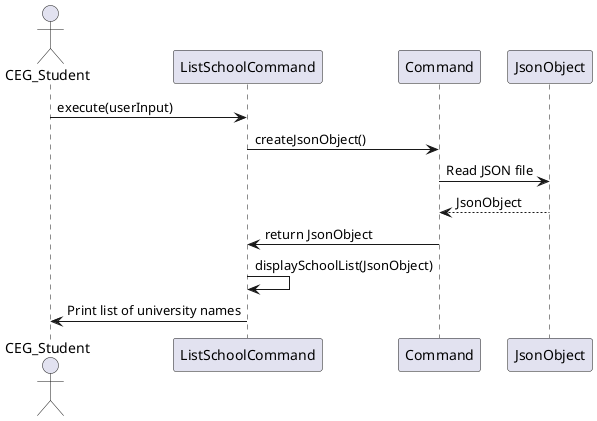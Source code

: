 @startuml
actor CEG_Student
participant ListSchoolCommand
participant Command
participant JsonObject

CEG_Student -> ListSchoolCommand: execute(userInput)
ListSchoolCommand -> Command: createJsonObject()
Command -> JsonObject: Read JSON file
JsonObject --> Command: JsonObject
Command -> ListSchoolCommand: return JsonObject
ListSchoolCommand -> ListSchoolCommand: displaySchoolList(JsonObject)
ListSchoolCommand -> CEG_Student: Print list of university names
@enduml
